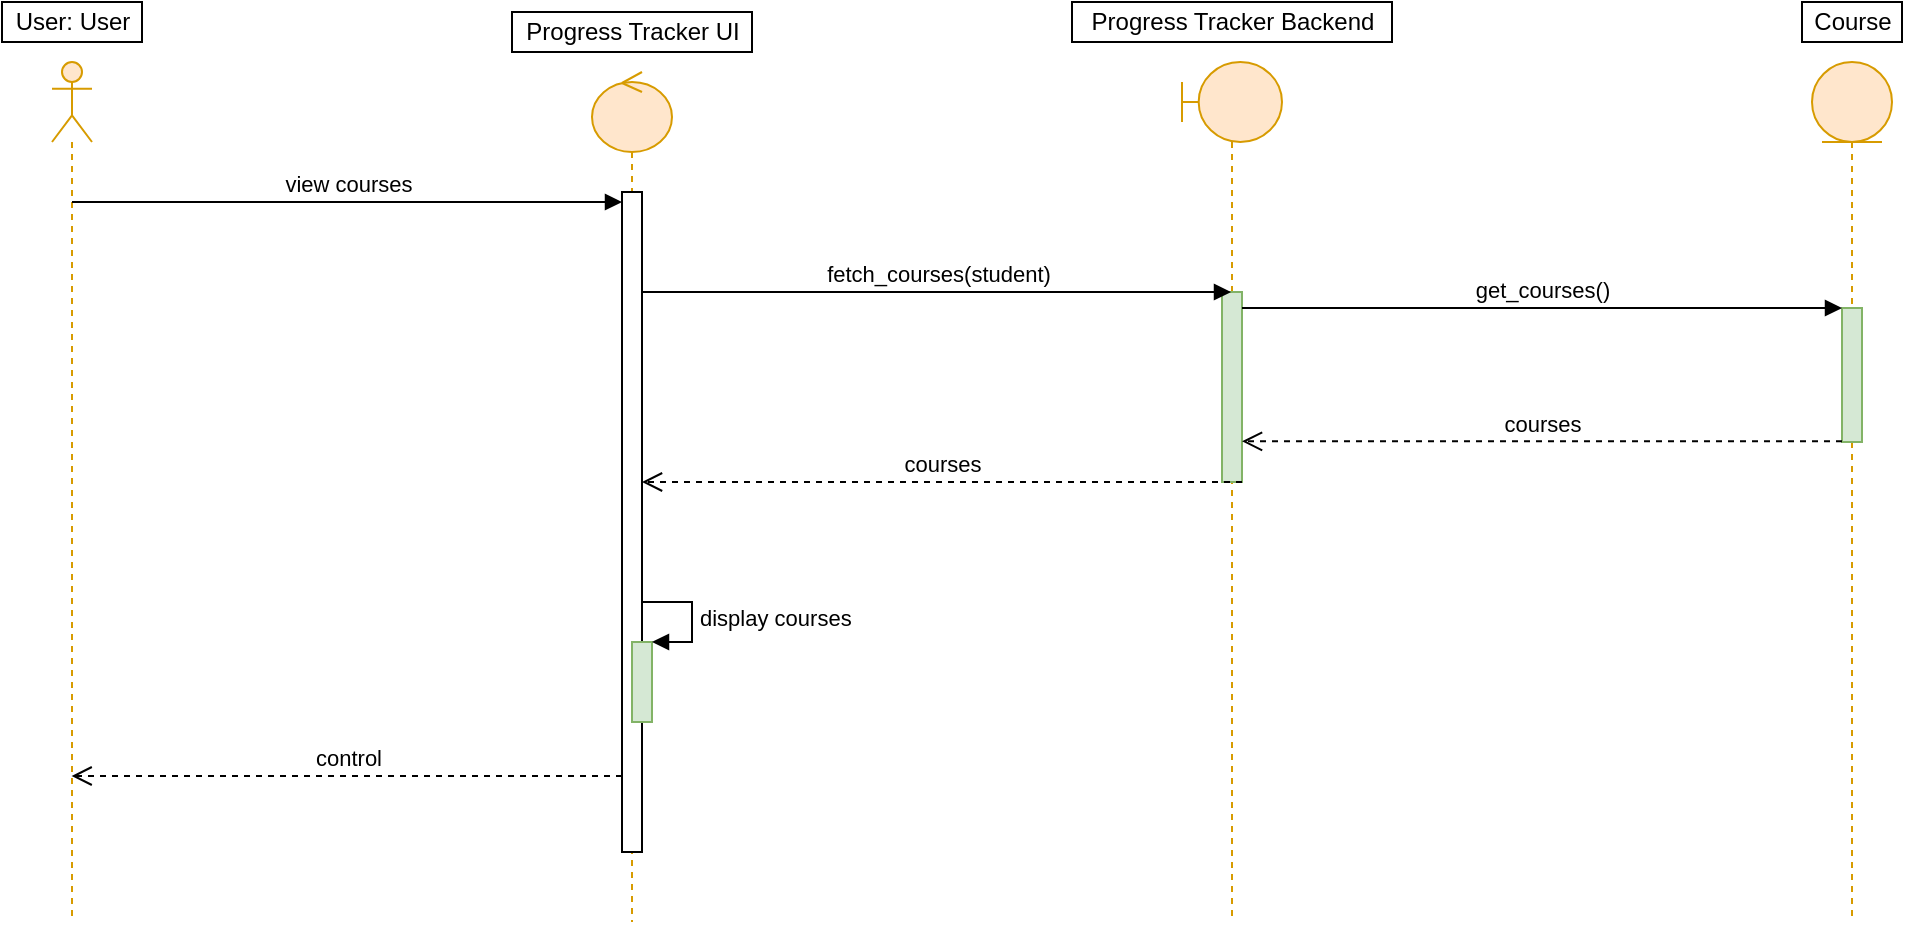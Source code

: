 <?xml version="1.0" encoding="UTF-8"?>
<mxfile compressed="false" version="12.1.7" type="device" pages="1"><diagram id="qxIXQQoXLA4KPB8yL7MM" name="Page-3"><mxGraphModel dx="1181" dy="723" grid="1" gridSize="10" guides="1" tooltips="1" connect="1" arrows="1" fold="1" page="1" pageScale="1" pageWidth="850" pageHeight="1100" math="0" shadow="0"><root><mxCell id="4MsPIWo7bYqa63KtsmRX-0"/><mxCell id="4MsPIWo7bYqa63KtsmRX-1" parent="4MsPIWo7bYqa63KtsmRX-0"/><mxCell id="lIa5whQ5t8ZFdQZ5lfhp-8" value="" style="shape=umlLifeline;participant=umlActor;perimeter=lifelinePerimeter;whiteSpace=wrap;html=1;container=1;collapsible=0;recursiveResize=0;verticalAlign=top;spacingTop=36;labelBackgroundColor=none;outlineConnect=0;strokeColor=#d79b00;fillColor=#ffe6cc;" parent="4MsPIWo7bYqa63KtsmRX-1" vertex="1"><mxGeometry x="90" y="130" width="20" height="430" as="geometry"/></mxCell><mxCell id="lIa5whQ5t8ZFdQZ5lfhp-10" value="User: User" style="text;html=1;resizable=0;points=[];autosize=1;align=center;verticalAlign=top;spacingTop=-4;fontColor=#000000;labelBackgroundColor=none;strokeColor=#000000;" parent="4MsPIWo7bYqa63KtsmRX-1" vertex="1"><mxGeometry x="65" y="100" width="70" height="20" as="geometry"/></mxCell><mxCell id="lIa5whQ5t8ZFdQZ5lfhp-11" value="" style="shape=umlLifeline;participant=umlControl;perimeter=lifelinePerimeter;whiteSpace=wrap;html=1;container=1;collapsible=0;recursiveResize=0;verticalAlign=top;spacingTop=36;labelBackgroundColor=none;outlineConnect=0;strokeColor=#d79b00;fillColor=#ffe6cc;" parent="4MsPIWo7bYqa63KtsmRX-1" vertex="1"><mxGeometry x="360" y="135" width="40" height="425" as="geometry"/></mxCell><mxCell id="lIa5whQ5t8ZFdQZ5lfhp-16" value="" style="html=1;points=[];perimeter=orthogonalPerimeter;labelBackgroundColor=none;strokeColor=#000000;fontColor=#000000;" parent="lIa5whQ5t8ZFdQZ5lfhp-11" vertex="1"><mxGeometry x="15" y="60" width="10" height="330" as="geometry"/></mxCell><mxCell id="Y30Xxg1Bc7p5pDinVHhG-8" value="" style="html=1;points=[];perimeter=orthogonalPerimeter;fillColor=#d5e8d4;strokeColor=#82b366;" parent="lIa5whQ5t8ZFdQZ5lfhp-11" vertex="1"><mxGeometry x="20" y="285" width="10" height="40" as="geometry"/></mxCell><mxCell id="Y30Xxg1Bc7p5pDinVHhG-9" value="display courses" style="edgeStyle=orthogonalEdgeStyle;html=1;align=left;spacingLeft=2;endArrow=block;rounded=0;entryX=1;entryY=0;" parent="lIa5whQ5t8ZFdQZ5lfhp-11" target="Y30Xxg1Bc7p5pDinVHhG-8" edge="1"><mxGeometry relative="1" as="geometry"><mxPoint x="25" y="265" as="sourcePoint"/><Array as="points"><mxPoint x="50" y="265"/></Array></mxGeometry></mxCell><mxCell id="lIa5whQ5t8ZFdQZ5lfhp-12" value="Progress Tracker UI" style="text;html=1;resizable=0;points=[];autosize=1;align=center;verticalAlign=top;spacingTop=-4;fontColor=#000000;labelBackgroundColor=none;strokeColor=#000000;" parent="4MsPIWo7bYqa63KtsmRX-1" vertex="1"><mxGeometry x="320" y="105" width="120" height="20" as="geometry"/></mxCell><mxCell id="lIa5whQ5t8ZFdQZ5lfhp-13" value="" style="shape=umlLifeline;participant=umlBoundary;perimeter=lifelinePerimeter;whiteSpace=wrap;html=1;container=1;collapsible=0;recursiveResize=0;verticalAlign=top;spacingTop=36;labelBackgroundColor=none;outlineConnect=0;strokeColor=#d79b00;fillColor=#ffe6cc;" parent="4MsPIWo7bYqa63KtsmRX-1" vertex="1"><mxGeometry x="655" y="130" width="50" height="430" as="geometry"/></mxCell><mxCell id="lIa5whQ5t8ZFdQZ5lfhp-22" value="" style="html=1;points=[];perimeter=orthogonalPerimeter;labelBackgroundColor=none;strokeColor=#82b366;fillColor=#d5e8d4;" parent="lIa5whQ5t8ZFdQZ5lfhp-13" vertex="1"><mxGeometry x="20" y="115" width="10" height="95" as="geometry"/></mxCell><mxCell id="lIa5whQ5t8ZFdQZ5lfhp-14" value="Progress Tracker Backend" style="text;html=1;resizable=0;points=[];autosize=1;align=center;verticalAlign=top;spacingTop=-4;fontColor=#000000;labelBackgroundColor=none;strokeColor=#000000;" parent="4MsPIWo7bYqa63KtsmRX-1" vertex="1"><mxGeometry x="600" y="100" width="160" height="20" as="geometry"/></mxCell><mxCell id="lIa5whQ5t8ZFdQZ5lfhp-15" value="view courses" style="html=1;verticalAlign=bottom;endArrow=block;fontColor=#000000;labelBackgroundColor=none;strokeColor=#000000;" parent="4MsPIWo7bYqa63KtsmRX-1" source="lIa5whQ5t8ZFdQZ5lfhp-8" target="lIa5whQ5t8ZFdQZ5lfhp-16" edge="1"><mxGeometry width="80" relative="1" as="geometry"><mxPoint x="100" y="210" as="sourcePoint"/><mxPoint x="360" y="200" as="targetPoint"/><Array as="points"><mxPoint x="200" y="200"/></Array></mxGeometry></mxCell><mxCell id="lIa5whQ5t8ZFdQZ5lfhp-23" value="fetch_courses(student)" style="html=1;verticalAlign=bottom;endArrow=block;fontColor=#000000;labelBackgroundColor=none;strokeColor=#000000;" parent="4MsPIWo7bYqa63KtsmRX-1" edge="1"><mxGeometry width="80" relative="1" as="geometry"><mxPoint x="385" y="245" as="sourcePoint"/><mxPoint x="679.5" y="245" as="targetPoint"/><Array as="points"><mxPoint x="440" y="245"/></Array></mxGeometry></mxCell><mxCell id="lIa5whQ5t8ZFdQZ5lfhp-25" value="courses" style="html=1;verticalAlign=bottom;endArrow=open;dashed=1;endSize=8;fontColor=#000000;exitX=1;exitY=1;exitDx=0;exitDy=0;exitPerimeter=0;labelBackgroundColor=none;strokeColor=#000000;" parent="4MsPIWo7bYqa63KtsmRX-1" source="lIa5whQ5t8ZFdQZ5lfhp-22" target="lIa5whQ5t8ZFdQZ5lfhp-16" edge="1"><mxGeometry relative="1" as="geometry"><mxPoint x="470" y="275" as="sourcePoint"/><mxPoint x="385" y="275" as="targetPoint"/></mxGeometry></mxCell><mxCell id="Y30Xxg1Bc7p5pDinVHhG-0" value="" style="shape=umlLifeline;participant=umlEntity;perimeter=lifelinePerimeter;whiteSpace=wrap;html=1;container=1;collapsible=0;recursiveResize=0;verticalAlign=top;spacingTop=36;labelBackgroundColor=#ffffff;outlineConnect=0;fillColor=#ffe6cc;strokeColor=#d79b00;" parent="4MsPIWo7bYqa63KtsmRX-1" vertex="1"><mxGeometry x="970" y="130" width="40" height="430" as="geometry"/></mxCell><mxCell id="Y30Xxg1Bc7p5pDinVHhG-5" value="" style="html=1;points=[];perimeter=orthogonalPerimeter;fillColor=#d5e8d4;strokeColor=#82b366;" parent="Y30Xxg1Bc7p5pDinVHhG-0" vertex="1"><mxGeometry x="15" y="123" width="10" height="67" as="geometry"/></mxCell><mxCell id="Y30Xxg1Bc7p5pDinVHhG-1" value="Course" style="text;html=1;resizable=0;points=[];autosize=1;align=center;verticalAlign=top;spacingTop=-4;fontColor=#000000;labelBackgroundColor=none;strokeColor=#000000;" parent="4MsPIWo7bYqa63KtsmRX-1" vertex="1"><mxGeometry x="965" y="100" width="50" height="20" as="geometry"/></mxCell><mxCell id="Y30Xxg1Bc7p5pDinVHhG-6" value="get_courses()" style="html=1;verticalAlign=bottom;endArrow=block;entryX=0;entryY=0;" parent="4MsPIWo7bYqa63KtsmRX-1" source="lIa5whQ5t8ZFdQZ5lfhp-22" target="Y30Xxg1Bc7p5pDinVHhG-5" edge="1"><mxGeometry relative="1" as="geometry"><mxPoint x="915" y="253" as="sourcePoint"/></mxGeometry></mxCell><mxCell id="Y30Xxg1Bc7p5pDinVHhG-7" value="courses" style="html=1;verticalAlign=bottom;endArrow=open;dashed=1;endSize=8;exitX=0;exitY=0.95;" parent="4MsPIWo7bYqa63KtsmRX-1" edge="1"><mxGeometry relative="1" as="geometry"><mxPoint x="685" y="319.65" as="targetPoint"/><mxPoint x="985" y="319.65" as="sourcePoint"/></mxGeometry></mxCell><mxCell id="Y30Xxg1Bc7p5pDinVHhG-10" value="control" style="html=1;verticalAlign=bottom;endArrow=open;dashed=1;endSize=8;" parent="4MsPIWo7bYqa63KtsmRX-1" edge="1"><mxGeometry relative="1" as="geometry"><mxPoint x="375" y="487" as="sourcePoint"/><mxPoint x="99.81" y="487" as="targetPoint"/></mxGeometry></mxCell></root></mxGraphModel></diagram></mxfile>